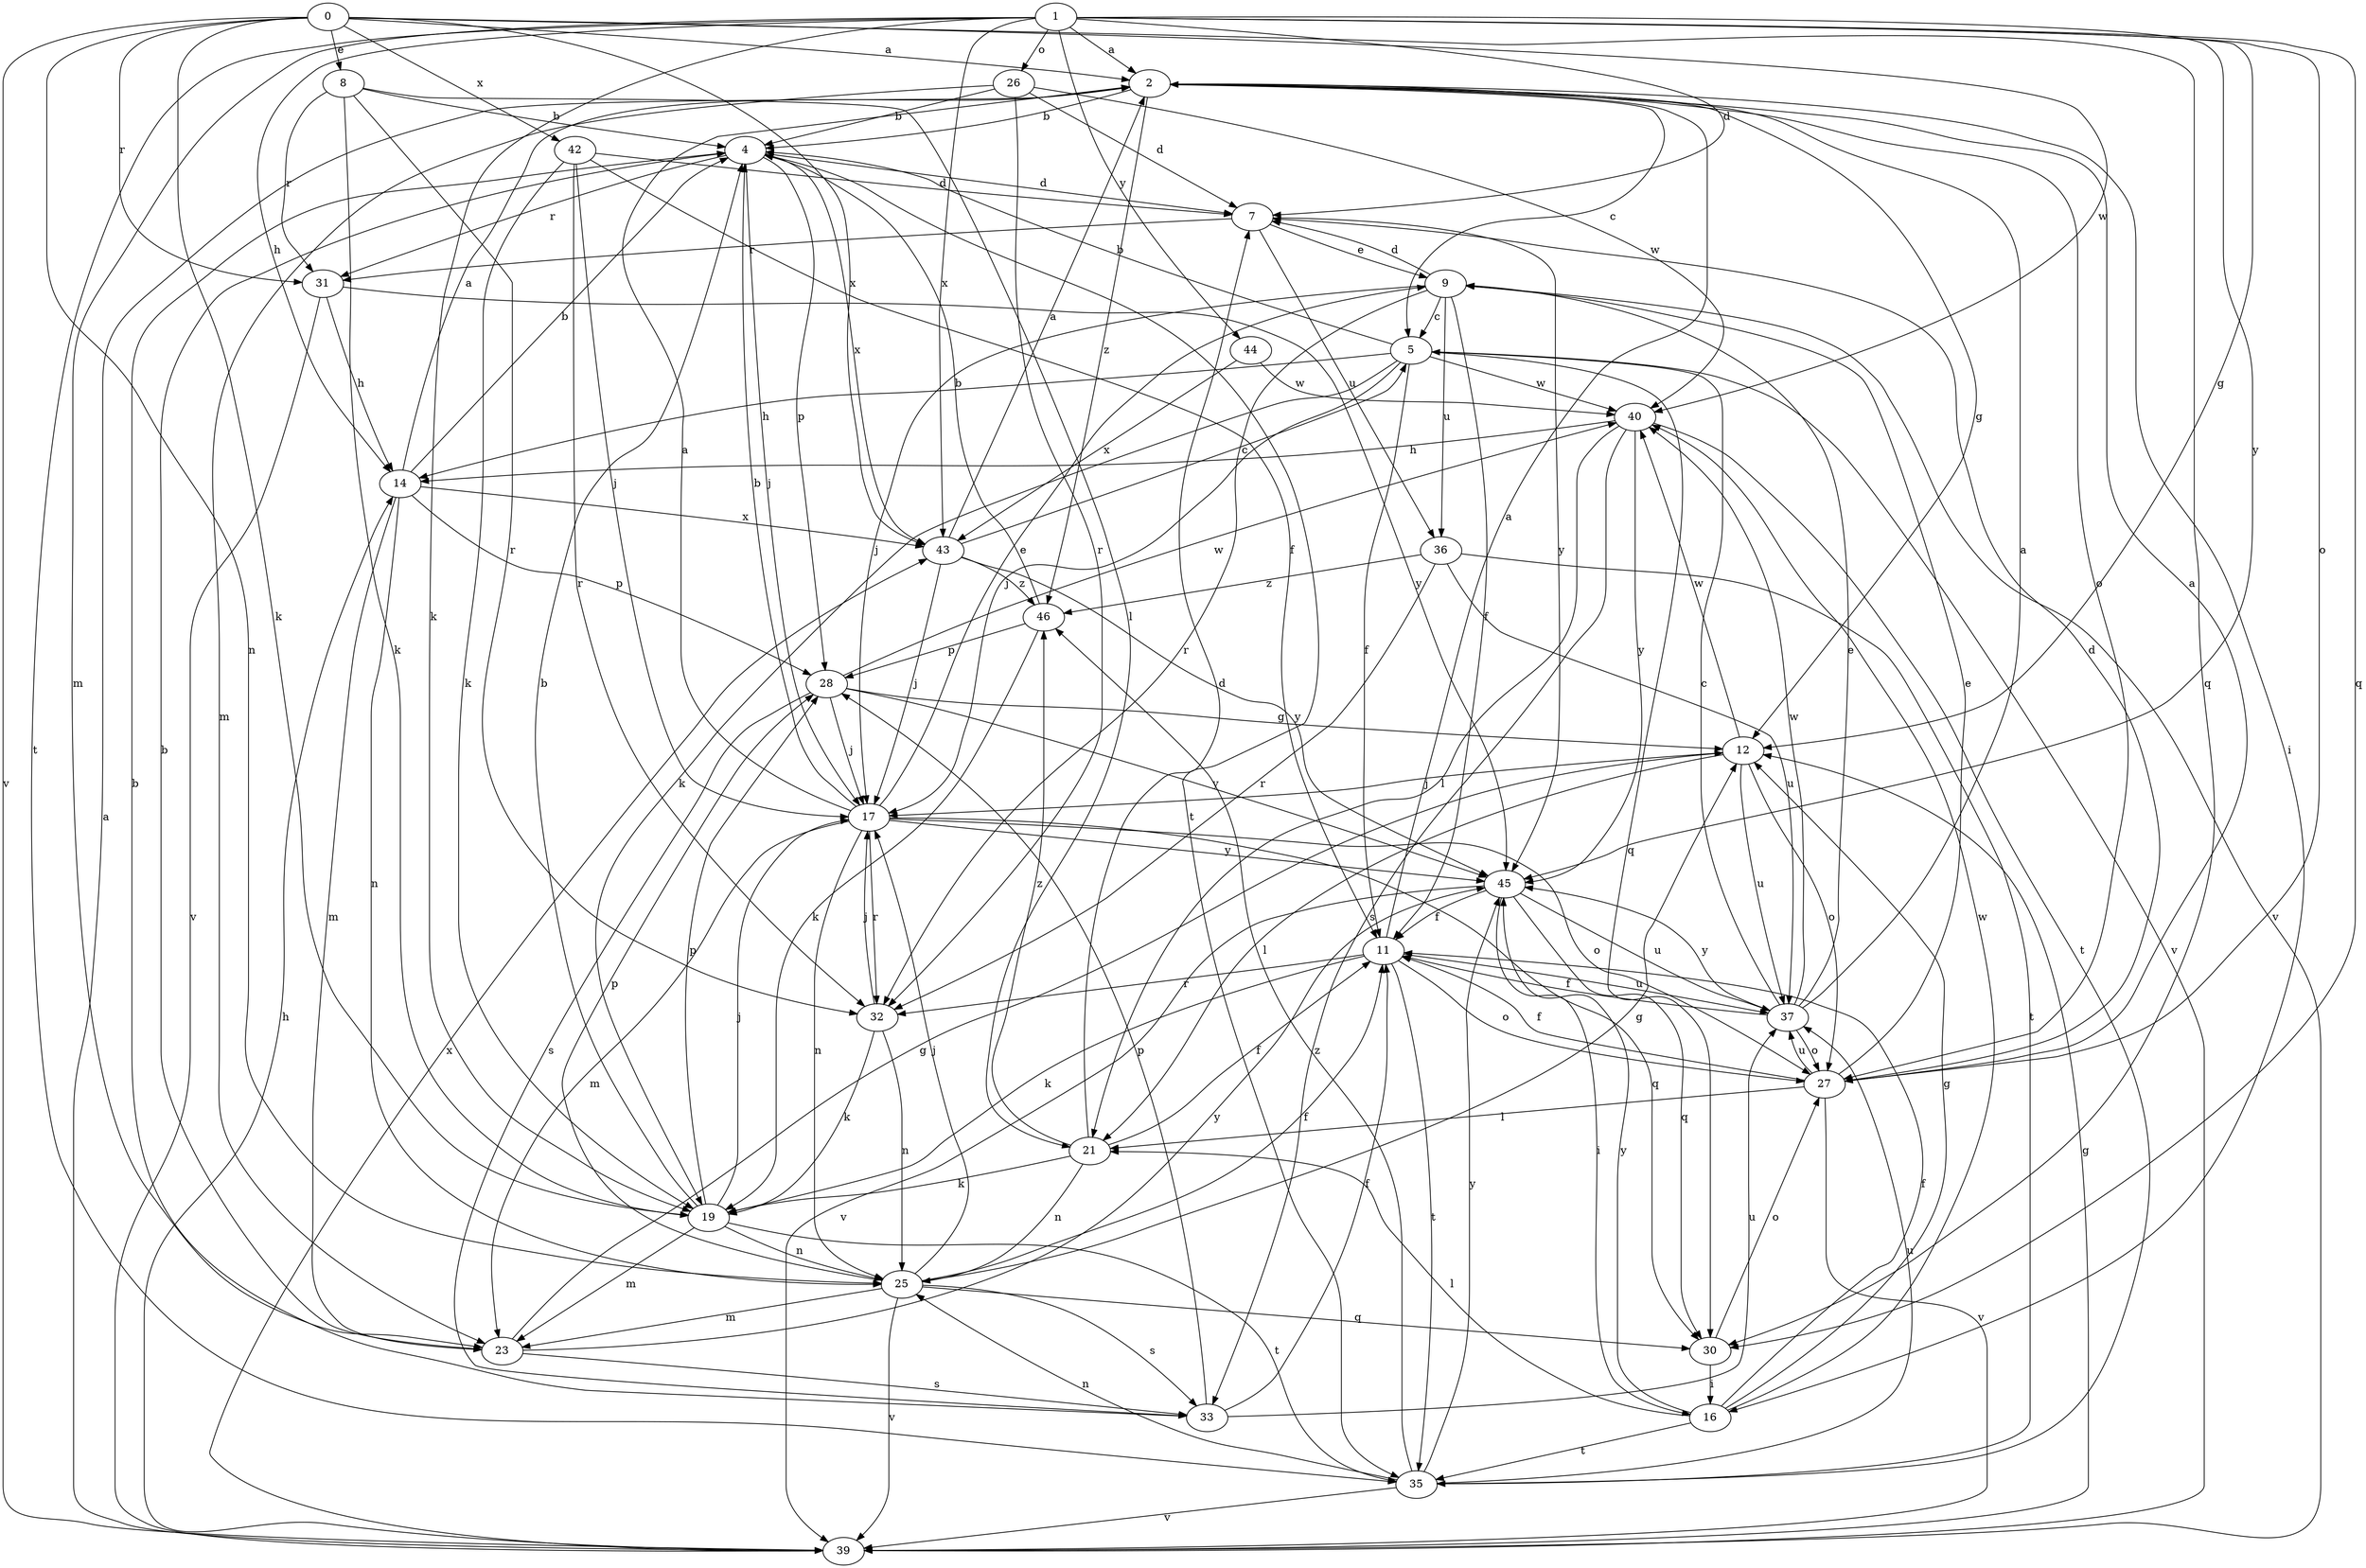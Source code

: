 strict digraph  {
0;
1;
2;
4;
5;
7;
8;
9;
11;
12;
14;
16;
17;
19;
21;
23;
25;
26;
27;
28;
30;
31;
32;
33;
35;
36;
37;
39;
40;
42;
43;
44;
45;
46;
0 -> 2  [label=a];
0 -> 8  [label=e];
0 -> 19  [label=k];
0 -> 25  [label=n];
0 -> 30  [label=q];
0 -> 31  [label=r];
0 -> 39  [label=v];
0 -> 40  [label=w];
0 -> 42  [label=x];
0 -> 43  [label=x];
1 -> 2  [label=a];
1 -> 7  [label=d];
1 -> 12  [label=g];
1 -> 14  [label=h];
1 -> 19  [label=k];
1 -> 23  [label=m];
1 -> 26  [label=o];
1 -> 27  [label=o];
1 -> 30  [label=q];
1 -> 35  [label=t];
1 -> 43  [label=x];
1 -> 44  [label=y];
1 -> 45  [label=y];
2 -> 4  [label=b];
2 -> 5  [label=c];
2 -> 12  [label=g];
2 -> 16  [label=i];
2 -> 27  [label=o];
2 -> 46  [label=z];
4 -> 7  [label=d];
4 -> 17  [label=j];
4 -> 28  [label=p];
4 -> 31  [label=r];
4 -> 35  [label=t];
4 -> 43  [label=x];
5 -> 4  [label=b];
5 -> 11  [label=f];
5 -> 14  [label=h];
5 -> 17  [label=j];
5 -> 19  [label=k];
5 -> 30  [label=q];
5 -> 39  [label=v];
5 -> 40  [label=w];
7 -> 9  [label=e];
7 -> 31  [label=r];
7 -> 36  [label=u];
7 -> 45  [label=y];
8 -> 4  [label=b];
8 -> 19  [label=k];
8 -> 21  [label=l];
8 -> 31  [label=r];
8 -> 32  [label=r];
9 -> 5  [label=c];
9 -> 7  [label=d];
9 -> 11  [label=f];
9 -> 17  [label=j];
9 -> 32  [label=r];
9 -> 36  [label=u];
9 -> 39  [label=v];
11 -> 2  [label=a];
11 -> 19  [label=k];
11 -> 27  [label=o];
11 -> 32  [label=r];
11 -> 35  [label=t];
11 -> 37  [label=u];
12 -> 17  [label=j];
12 -> 21  [label=l];
12 -> 27  [label=o];
12 -> 37  [label=u];
12 -> 40  [label=w];
14 -> 2  [label=a];
14 -> 4  [label=b];
14 -> 23  [label=m];
14 -> 25  [label=n];
14 -> 28  [label=p];
14 -> 43  [label=x];
16 -> 11  [label=f];
16 -> 12  [label=g];
16 -> 21  [label=l];
16 -> 35  [label=t];
16 -> 40  [label=w];
16 -> 45  [label=y];
17 -> 2  [label=a];
17 -> 4  [label=b];
17 -> 9  [label=e];
17 -> 23  [label=m];
17 -> 25  [label=n];
17 -> 27  [label=o];
17 -> 30  [label=q];
17 -> 32  [label=r];
17 -> 45  [label=y];
19 -> 4  [label=b];
19 -> 17  [label=j];
19 -> 23  [label=m];
19 -> 25  [label=n];
19 -> 28  [label=p];
19 -> 35  [label=t];
21 -> 7  [label=d];
21 -> 11  [label=f];
21 -> 19  [label=k];
21 -> 25  [label=n];
21 -> 46  [label=z];
23 -> 4  [label=b];
23 -> 12  [label=g];
23 -> 33  [label=s];
23 -> 45  [label=y];
25 -> 11  [label=f];
25 -> 12  [label=g];
25 -> 17  [label=j];
25 -> 23  [label=m];
25 -> 28  [label=p];
25 -> 30  [label=q];
25 -> 33  [label=s];
25 -> 39  [label=v];
26 -> 4  [label=b];
26 -> 7  [label=d];
26 -> 23  [label=m];
26 -> 32  [label=r];
26 -> 40  [label=w];
27 -> 2  [label=a];
27 -> 7  [label=d];
27 -> 9  [label=e];
27 -> 11  [label=f];
27 -> 21  [label=l];
27 -> 37  [label=u];
27 -> 39  [label=v];
28 -> 12  [label=g];
28 -> 17  [label=j];
28 -> 33  [label=s];
28 -> 40  [label=w];
28 -> 45  [label=y];
30 -> 16  [label=i];
30 -> 27  [label=o];
31 -> 14  [label=h];
31 -> 39  [label=v];
31 -> 45  [label=y];
32 -> 17  [label=j];
32 -> 19  [label=k];
32 -> 25  [label=n];
33 -> 4  [label=b];
33 -> 11  [label=f];
33 -> 28  [label=p];
33 -> 37  [label=u];
35 -> 25  [label=n];
35 -> 37  [label=u];
35 -> 39  [label=v];
35 -> 45  [label=y];
35 -> 46  [label=z];
36 -> 32  [label=r];
36 -> 35  [label=t];
36 -> 37  [label=u];
36 -> 46  [label=z];
37 -> 2  [label=a];
37 -> 5  [label=c];
37 -> 9  [label=e];
37 -> 11  [label=f];
37 -> 27  [label=o];
37 -> 40  [label=w];
37 -> 45  [label=y];
39 -> 2  [label=a];
39 -> 12  [label=g];
39 -> 14  [label=h];
39 -> 43  [label=x];
40 -> 14  [label=h];
40 -> 21  [label=l];
40 -> 33  [label=s];
40 -> 35  [label=t];
40 -> 45  [label=y];
42 -> 7  [label=d];
42 -> 11  [label=f];
42 -> 17  [label=j];
42 -> 19  [label=k];
42 -> 32  [label=r];
43 -> 2  [label=a];
43 -> 5  [label=c];
43 -> 17  [label=j];
43 -> 45  [label=y];
43 -> 46  [label=z];
44 -> 40  [label=w];
44 -> 43  [label=x];
45 -> 11  [label=f];
45 -> 16  [label=i];
45 -> 30  [label=q];
45 -> 37  [label=u];
45 -> 39  [label=v];
46 -> 4  [label=b];
46 -> 19  [label=k];
46 -> 28  [label=p];
}
